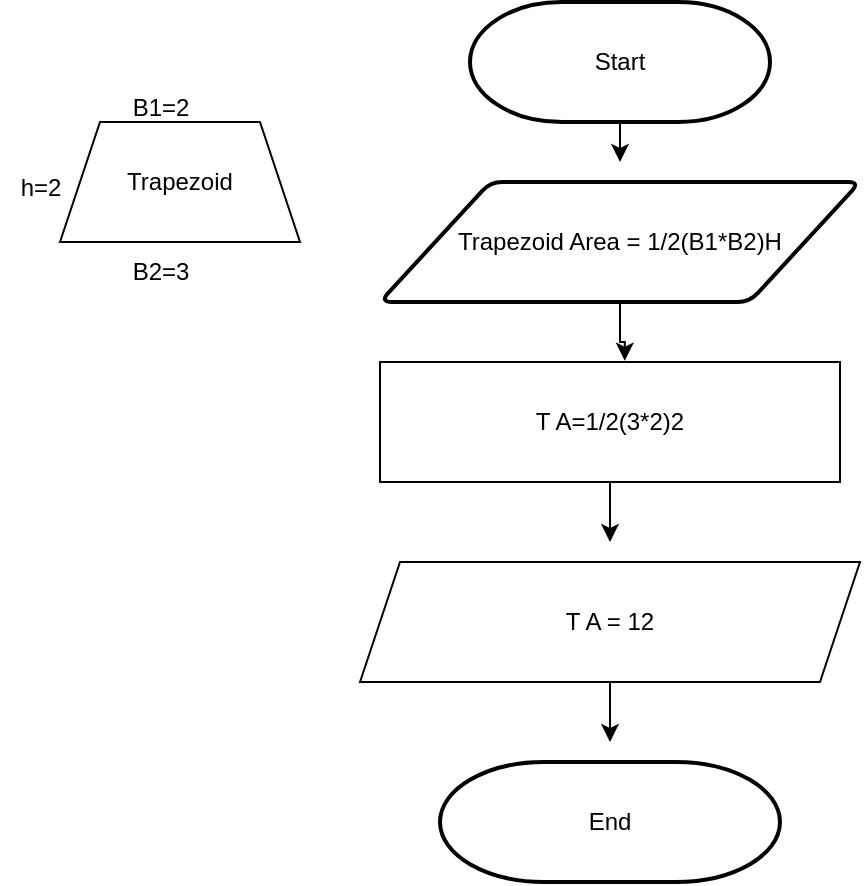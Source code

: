 <mxfile version="24.6.4" type="github">
  <diagram id="C5RBs43oDa-KdzZeNtuy" name="Page-1">
    <mxGraphModel dx="797" dy="412" grid="1" gridSize="10" guides="1" tooltips="1" connect="1" arrows="1" fold="1" page="1" pageScale="1" pageWidth="827" pageHeight="1169" math="0" shadow="0">
      <root>
        <mxCell id="WIyWlLk6GJQsqaUBKTNV-0" />
        <mxCell id="WIyWlLk6GJQsqaUBKTNV-1" parent="WIyWlLk6GJQsqaUBKTNV-0" />
        <mxCell id="S1jdANyZhba5z81jktJR-4" style="edgeStyle=orthogonalEdgeStyle;rounded=0;orthogonalLoop=1;jettySize=auto;html=1;" edge="1" parent="WIyWlLk6GJQsqaUBKTNV-1" source="S1jdANyZhba5z81jktJR-0">
          <mxGeometry relative="1" as="geometry">
            <mxPoint x="330" y="100" as="targetPoint" />
          </mxGeometry>
        </mxCell>
        <mxCell id="S1jdANyZhba5z81jktJR-0" value="Start" style="strokeWidth=2;html=1;shape=mxgraph.flowchart.terminator;whiteSpace=wrap;" vertex="1" parent="WIyWlLk6GJQsqaUBKTNV-1">
          <mxGeometry x="255" y="20" width="150" height="60" as="geometry" />
        </mxCell>
        <mxCell id="S1jdANyZhba5z81jktJR-1" value="Trapezoid Area = 1/2(B1*B2)H" style="shape=parallelogram;html=1;strokeWidth=2;perimeter=parallelogramPerimeter;whiteSpace=wrap;rounded=1;arcSize=12;size=0.23;" vertex="1" parent="WIyWlLk6GJQsqaUBKTNV-1">
          <mxGeometry x="210" y="110" width="240" height="60" as="geometry" />
        </mxCell>
        <mxCell id="S1jdANyZhba5z81jktJR-6" value="Trapezoid" style="shape=trapezoid;perimeter=trapezoidPerimeter;whiteSpace=wrap;html=1;fixedSize=1;arcSize=10;" vertex="1" parent="WIyWlLk6GJQsqaUBKTNV-1">
          <mxGeometry x="50" y="80" width="120" height="60" as="geometry" />
        </mxCell>
        <mxCell id="S1jdANyZhba5z81jktJR-9" value="B1=2" style="text;html=1;align=center;verticalAlign=middle;resizable=0;points=[];autosize=1;strokeColor=none;fillColor=none;" vertex="1" parent="WIyWlLk6GJQsqaUBKTNV-1">
          <mxGeometry x="75" y="58" width="50" height="30" as="geometry" />
        </mxCell>
        <mxCell id="S1jdANyZhba5z81jktJR-10" value="B2=3" style="text;html=1;align=center;verticalAlign=middle;resizable=0;points=[];autosize=1;strokeColor=none;fillColor=none;" vertex="1" parent="WIyWlLk6GJQsqaUBKTNV-1">
          <mxGeometry x="75" y="140" width="50" height="30" as="geometry" />
        </mxCell>
        <mxCell id="S1jdANyZhba5z81jktJR-11" value="h=2" style="text;html=1;align=center;verticalAlign=middle;resizable=0;points=[];autosize=1;strokeColor=none;fillColor=none;" vertex="1" parent="WIyWlLk6GJQsqaUBKTNV-1">
          <mxGeometry x="20" y="98" width="40" height="30" as="geometry" />
        </mxCell>
        <mxCell id="S1jdANyZhba5z81jktJR-15" style="edgeStyle=orthogonalEdgeStyle;rounded=0;orthogonalLoop=1;jettySize=auto;html=1;" edge="1" parent="WIyWlLk6GJQsqaUBKTNV-1" source="S1jdANyZhba5z81jktJR-12">
          <mxGeometry relative="1" as="geometry">
            <mxPoint x="325" y="290" as="targetPoint" />
          </mxGeometry>
        </mxCell>
        <mxCell id="S1jdANyZhba5z81jktJR-12" value="T A=1/2(3*2)2" style="whiteSpace=wrap;html=1;" vertex="1" parent="WIyWlLk6GJQsqaUBKTNV-1">
          <mxGeometry x="210" y="200" width="230" height="60" as="geometry" />
        </mxCell>
        <mxCell id="S1jdANyZhba5z81jktJR-13" style="edgeStyle=orthogonalEdgeStyle;rounded=0;orthogonalLoop=1;jettySize=auto;html=1;entryX=0.532;entryY=-0.011;entryDx=0;entryDy=0;entryPerimeter=0;" edge="1" parent="WIyWlLk6GJQsqaUBKTNV-1" source="S1jdANyZhba5z81jktJR-1" target="S1jdANyZhba5z81jktJR-12">
          <mxGeometry relative="1" as="geometry" />
        </mxCell>
        <mxCell id="S1jdANyZhba5z81jktJR-17" style="edgeStyle=orthogonalEdgeStyle;rounded=0;orthogonalLoop=1;jettySize=auto;html=1;" edge="1" parent="WIyWlLk6GJQsqaUBKTNV-1" source="S1jdANyZhba5z81jktJR-14">
          <mxGeometry relative="1" as="geometry">
            <mxPoint x="325" y="390" as="targetPoint" />
          </mxGeometry>
        </mxCell>
        <mxCell id="S1jdANyZhba5z81jktJR-14" value="T A = 12" style="shape=parallelogram;perimeter=parallelogramPerimeter;whiteSpace=wrap;html=1;fixedSize=1;" vertex="1" parent="WIyWlLk6GJQsqaUBKTNV-1">
          <mxGeometry x="200" y="300" width="250" height="60" as="geometry" />
        </mxCell>
        <mxCell id="S1jdANyZhba5z81jktJR-18" style="edgeStyle=orthogonalEdgeStyle;rounded=0;orthogonalLoop=1;jettySize=auto;html=1;exitX=0;exitY=0.5;exitDx=0;exitDy=0;exitPerimeter=0;" edge="1" parent="WIyWlLk6GJQsqaUBKTNV-1" source="S1jdANyZhba5z81jktJR-16">
          <mxGeometry relative="1" as="geometry">
            <mxPoint x="260" y="430" as="targetPoint" />
          </mxGeometry>
        </mxCell>
        <mxCell id="S1jdANyZhba5z81jktJR-16" value="End" style="strokeWidth=2;html=1;shape=mxgraph.flowchart.terminator;whiteSpace=wrap;" vertex="1" parent="WIyWlLk6GJQsqaUBKTNV-1">
          <mxGeometry x="240" y="400" width="170" height="60" as="geometry" />
        </mxCell>
      </root>
    </mxGraphModel>
  </diagram>
</mxfile>
